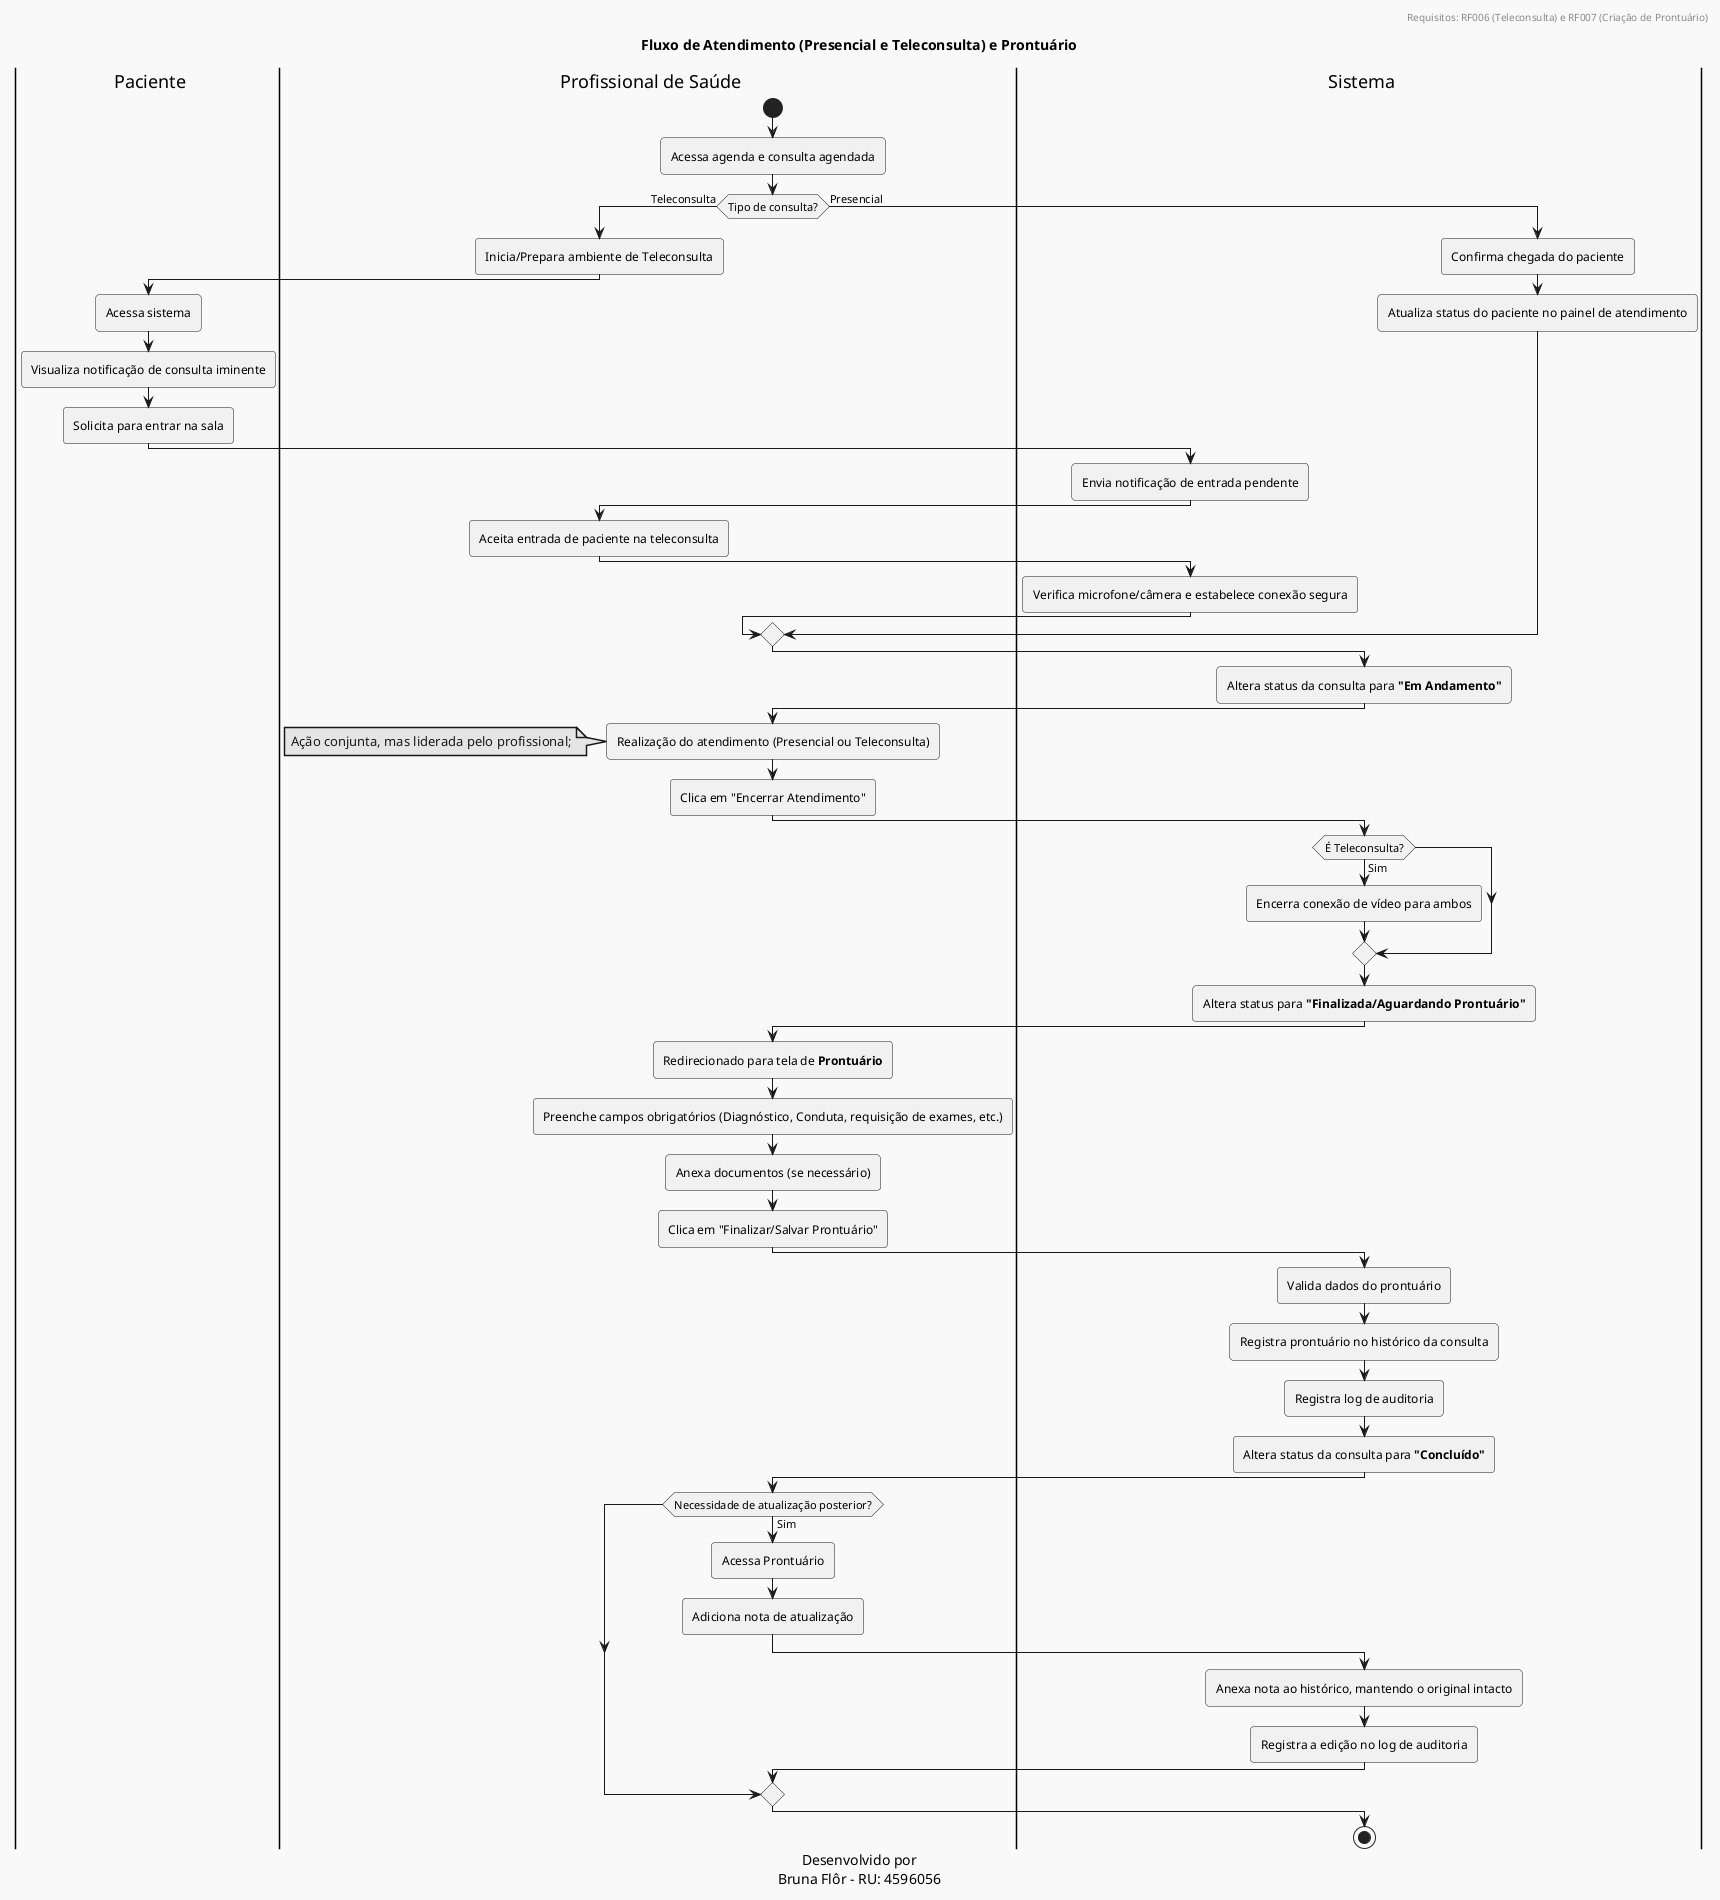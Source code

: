 @startuml Fluxo_Atendimento_Geral_RF006_RF007

header
Requisitos: RF006 (Teleconsulta) e RF007 (Criação de Prontuário)
end header

title Fluxo de Atendimento (Presencial e Teleconsulta) e Prontuário

caption
Desenvolvido por
Bruna Flôr - RU: 4596056
end caption

!theme mars

|patient| Paciente
|prof| Profissional de Saúde
|sys| Sistema

|prof|
start
:Acessa agenda e consulta agendada;

if (Tipo de consulta?) then (Teleconsulta)
  :Inicia/Prepara ambiente de Teleconsulta;

  |patient|
  :Acessa sistema;
  :Visualiza notificação de consulta iminente;
  :Solicita para entrar na sala;

  |sys|
  :Envia notificação de entrada pendente;

  |prof|
  :Aceita entrada de paciente na teleconsulta;

  |sys|
  :Verifica microfone/câmera e estabelece conexão segura;

else (Presencial)
  :Confirma chegada do paciente;

  |sys|
  :Atualiza status do paciente no painel de atendimento;
end if

|sys|
:Altera status da consulta para **"Em Andamento"**;

|prof|
:Realização do atendimento (Presencial ou Teleconsulta);

note
Ação conjunta, mas liderada pelo profissional;
end note

:Clica em "Encerrar Atendimento";

|sys|
if (É Teleconsulta?) then (Sim)
  :Encerra conexão de vídeo para ambos;
end if
:Altera status para **"Finalizada/Aguardando Prontuário"**;


|prof|
:Redirecionado para tela de **Prontuário**;
:Preenche campos obrigatórios (Diagnóstico, Conduta, requisição de exames, etc.);
:Anexa documentos (se necessário);
:Clica em "Finalizar/Salvar Prontuário";

|sys|
:Valida dados do prontuário;
:Registra prontuário no histórico da consulta;
:Registra log de auditoria;
:Altera status da consulta para **"Concluído"**;

|prof|
if (Necessidade de atualização posterior?) then (Sim)
  :Acessa Prontuário;
  :Adiciona nota de atualização;

  |sys|
  :Anexa nota ao histórico, mantendo o original intacto;
  :Registra a edição no log de auditoria;
end if

stop
@enduml